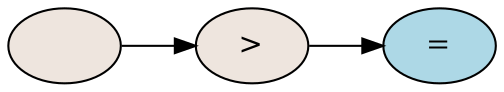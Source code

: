 digraph grafica{
rankdir=LR;
node [shape = ellipse, style=filled, fillcolor=seashell2];
nodo16[label=" "];
nodo17[label=">"];
nodo18[label="=", style=filled, fillcolor=lightblue, shape=ellipse];
nodo17->nodo18
nodo16->nodo17
}
